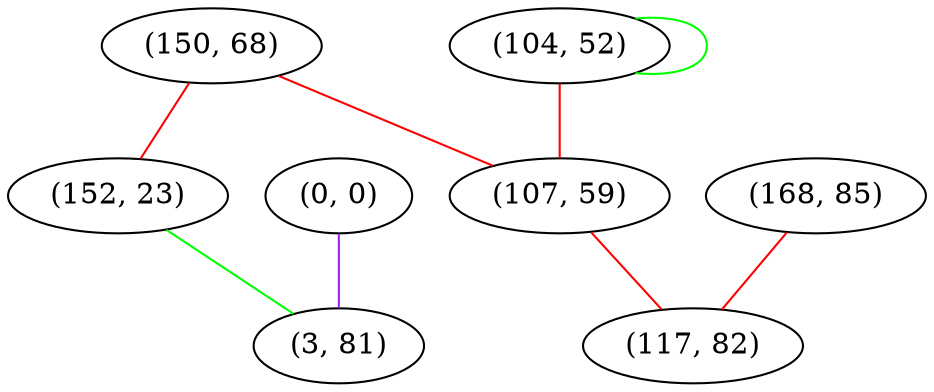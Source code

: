 graph "" {
"(0, 0)";
"(168, 85)";
"(104, 52)";
"(150, 68)";
"(107, 59)";
"(152, 23)";
"(3, 81)";
"(117, 82)";
"(0, 0)" -- "(3, 81)"  [color=purple, key=0, weight=4];
"(168, 85)" -- "(117, 82)"  [color=red, key=0, weight=1];
"(104, 52)" -- "(107, 59)"  [color=red, key=0, weight=1];
"(104, 52)" -- "(104, 52)"  [color=green, key=0, weight=2];
"(150, 68)" -- "(107, 59)"  [color=red, key=0, weight=1];
"(150, 68)" -- "(152, 23)"  [color=red, key=0, weight=1];
"(107, 59)" -- "(117, 82)"  [color=red, key=0, weight=1];
"(152, 23)" -- "(3, 81)"  [color=green, key=0, weight=2];
}
